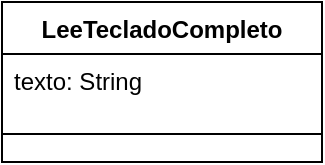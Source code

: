 <mxfile version="14.9.4" type="device"><diagram id="WXz-kaQs5_cLKENjDMQJ" name="Page-1"><mxGraphModel dx="413" dy="230" grid="1" gridSize="10" guides="1" tooltips="1" connect="1" arrows="1" fold="1" page="1" pageScale="1" pageWidth="827" pageHeight="1169" math="0" shadow="0"><root><mxCell id="0"/><mxCell id="1" parent="0"/><mxCell id="6fjxKNetpl9O1vfyGA_G-1" value="LeeTecladoCompleto" style="swimlane;fontStyle=1;align=center;verticalAlign=top;childLayout=stackLayout;horizontal=1;startSize=26;horizontalStack=0;resizeParent=1;resizeParentMax=0;resizeLast=0;collapsible=1;marginBottom=0;" vertex="1" parent="1"><mxGeometry x="310" y="130" width="160" height="80" as="geometry"/></mxCell><mxCell id="6fjxKNetpl9O1vfyGA_G-2" value="texto: String" style="text;strokeColor=none;fillColor=none;align=left;verticalAlign=top;spacingLeft=4;spacingRight=4;overflow=hidden;rotatable=0;points=[[0,0.5],[1,0.5]];portConstraint=eastwest;" vertex="1" parent="6fjxKNetpl9O1vfyGA_G-1"><mxGeometry y="26" width="160" height="26" as="geometry"/></mxCell><mxCell id="6fjxKNetpl9O1vfyGA_G-3" value="" style="line;strokeWidth=1;fillColor=none;align=left;verticalAlign=middle;spacingTop=-1;spacingLeft=3;spacingRight=3;rotatable=0;labelPosition=right;points=[];portConstraint=eastwest;" vertex="1" parent="6fjxKNetpl9O1vfyGA_G-1"><mxGeometry y="52" width="160" height="28" as="geometry"/></mxCell></root></mxGraphModel></diagram></mxfile>